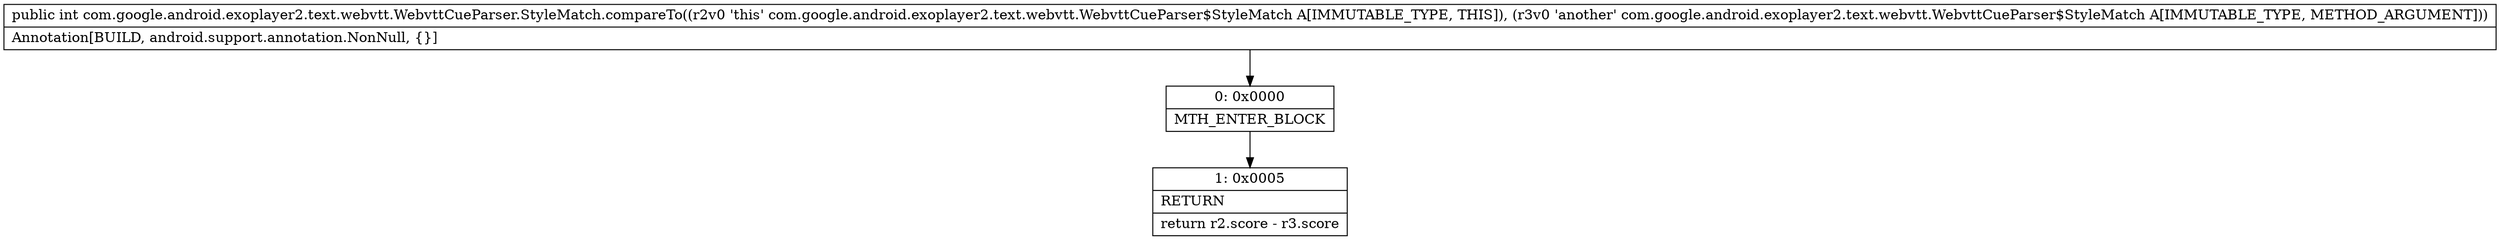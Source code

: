 digraph "CFG forcom.google.android.exoplayer2.text.webvtt.WebvttCueParser.StyleMatch.compareTo(Lcom\/google\/android\/exoplayer2\/text\/webvtt\/WebvttCueParser$StyleMatch;)I" {
Node_0 [shape=record,label="{0\:\ 0x0000|MTH_ENTER_BLOCK\l}"];
Node_1 [shape=record,label="{1\:\ 0x0005|RETURN\l|return r2.score \- r3.score\l}"];
MethodNode[shape=record,label="{public int com.google.android.exoplayer2.text.webvtt.WebvttCueParser.StyleMatch.compareTo((r2v0 'this' com.google.android.exoplayer2.text.webvtt.WebvttCueParser$StyleMatch A[IMMUTABLE_TYPE, THIS]), (r3v0 'another' com.google.android.exoplayer2.text.webvtt.WebvttCueParser$StyleMatch A[IMMUTABLE_TYPE, METHOD_ARGUMENT]))  | Annotation[BUILD, android.support.annotation.NonNull, \{\}]\l}"];
MethodNode -> Node_0;
Node_0 -> Node_1;
}

